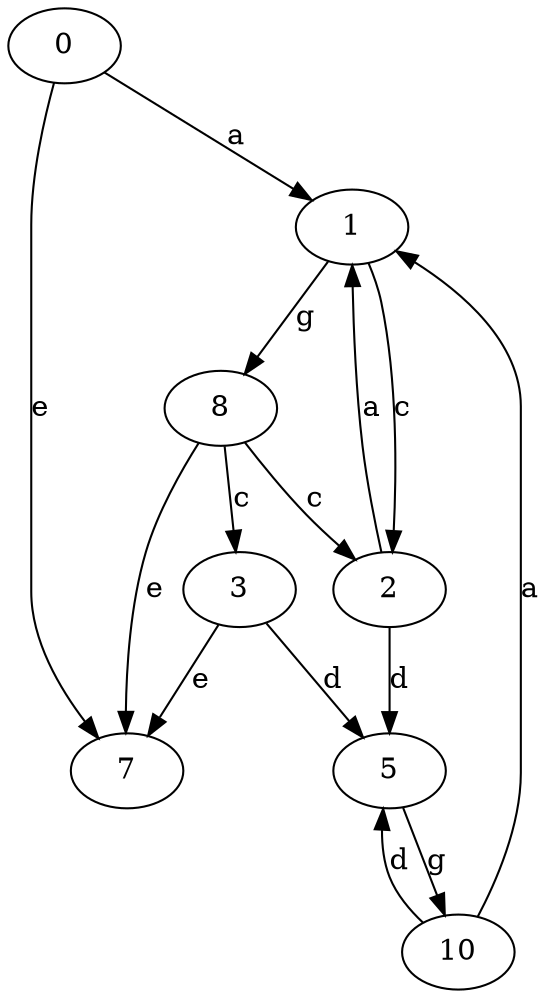 strict digraph  {
0;
1;
2;
3;
5;
7;
8;
10;
0 -> 1  [label=a];
0 -> 7  [label=e];
1 -> 2  [label=c];
1 -> 8  [label=g];
2 -> 1  [label=a];
2 -> 5  [label=d];
3 -> 5  [label=d];
3 -> 7  [label=e];
5 -> 10  [label=g];
8 -> 2  [label=c];
8 -> 3  [label=c];
8 -> 7  [label=e];
10 -> 1  [label=a];
10 -> 5  [label=d];
}
